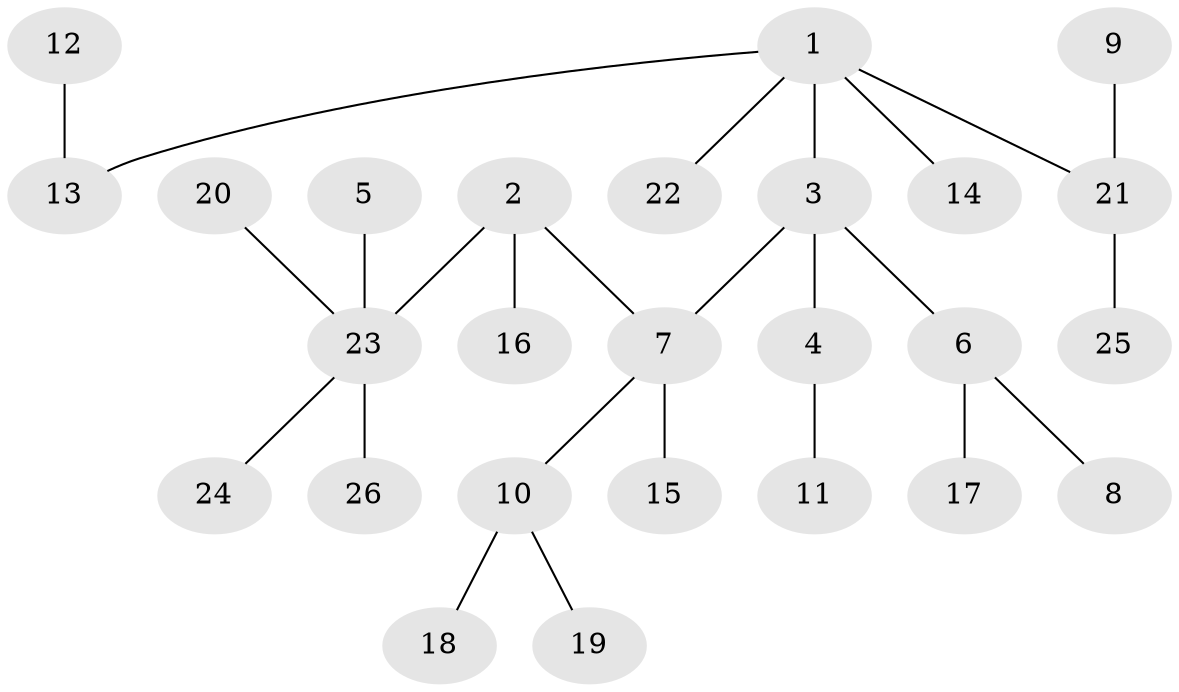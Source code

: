 // original degree distribution, {3: 0.09615384615384616, 4: 0.07692307692307693, 2: 0.2692307692307692, 5: 0.038461538461538464, 1: 0.5, 7: 0.019230769230769232}
// Generated by graph-tools (version 1.1) at 2025/02/03/09/25 03:02:28]
// undirected, 26 vertices, 25 edges
graph export_dot {
graph [start="1"]
  node [color=gray90,style=filled];
  1;
  2;
  3;
  4;
  5;
  6;
  7;
  8;
  9;
  10;
  11;
  12;
  13;
  14;
  15;
  16;
  17;
  18;
  19;
  20;
  21;
  22;
  23;
  24;
  25;
  26;
  1 -- 3 [weight=1.0];
  1 -- 13 [weight=1.0];
  1 -- 14 [weight=1.0];
  1 -- 21 [weight=1.0];
  1 -- 22 [weight=1.0];
  2 -- 7 [weight=1.0];
  2 -- 16 [weight=1.0];
  2 -- 23 [weight=1.0];
  3 -- 4 [weight=1.0];
  3 -- 6 [weight=1.0];
  3 -- 7 [weight=1.0];
  4 -- 11 [weight=1.0];
  5 -- 23 [weight=1.0];
  6 -- 8 [weight=1.0];
  6 -- 17 [weight=1.0];
  7 -- 10 [weight=1.0];
  7 -- 15 [weight=1.0];
  9 -- 21 [weight=1.0];
  10 -- 18 [weight=1.0];
  10 -- 19 [weight=1.0];
  12 -- 13 [weight=1.0];
  20 -- 23 [weight=1.0];
  21 -- 25 [weight=1.0];
  23 -- 24 [weight=1.0];
  23 -- 26 [weight=1.0];
}
